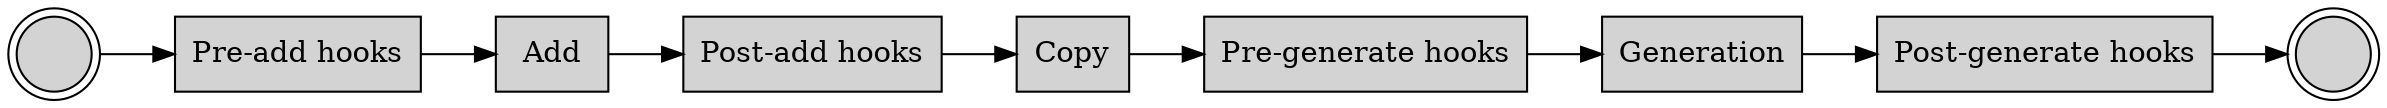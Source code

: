 // Use the following command to render:

// dot -Tsvg driver-flow.dot > driver-flow.svg

digraph {
    graph [rankdir=LR,truecolor=true,bgcolor="#ffffff00",fgcolor="#000000ff",fontcolor="#000000ff"]
    node [shape=rectangle,style=filled,bgcolor="#ffffff00",fgcolor="#000000ff"];
    edge [fgcolor="#000000ff"];

    start [label="",shape=doublecircle]
    end [label="",shape=doublecircle]

    start->preadd->add->postadd->copy->pregen->gen->postgen->end


    preadd [label="Pre-add hooks"]
    add [label="Add"]
    postadd [label="Post-add hooks"]
    copy [label="Copy"]
    pregen [label="Pre-generate hooks"]
    gen [label="Generation"]
    postgen [label="Post-generate hooks"]
}
